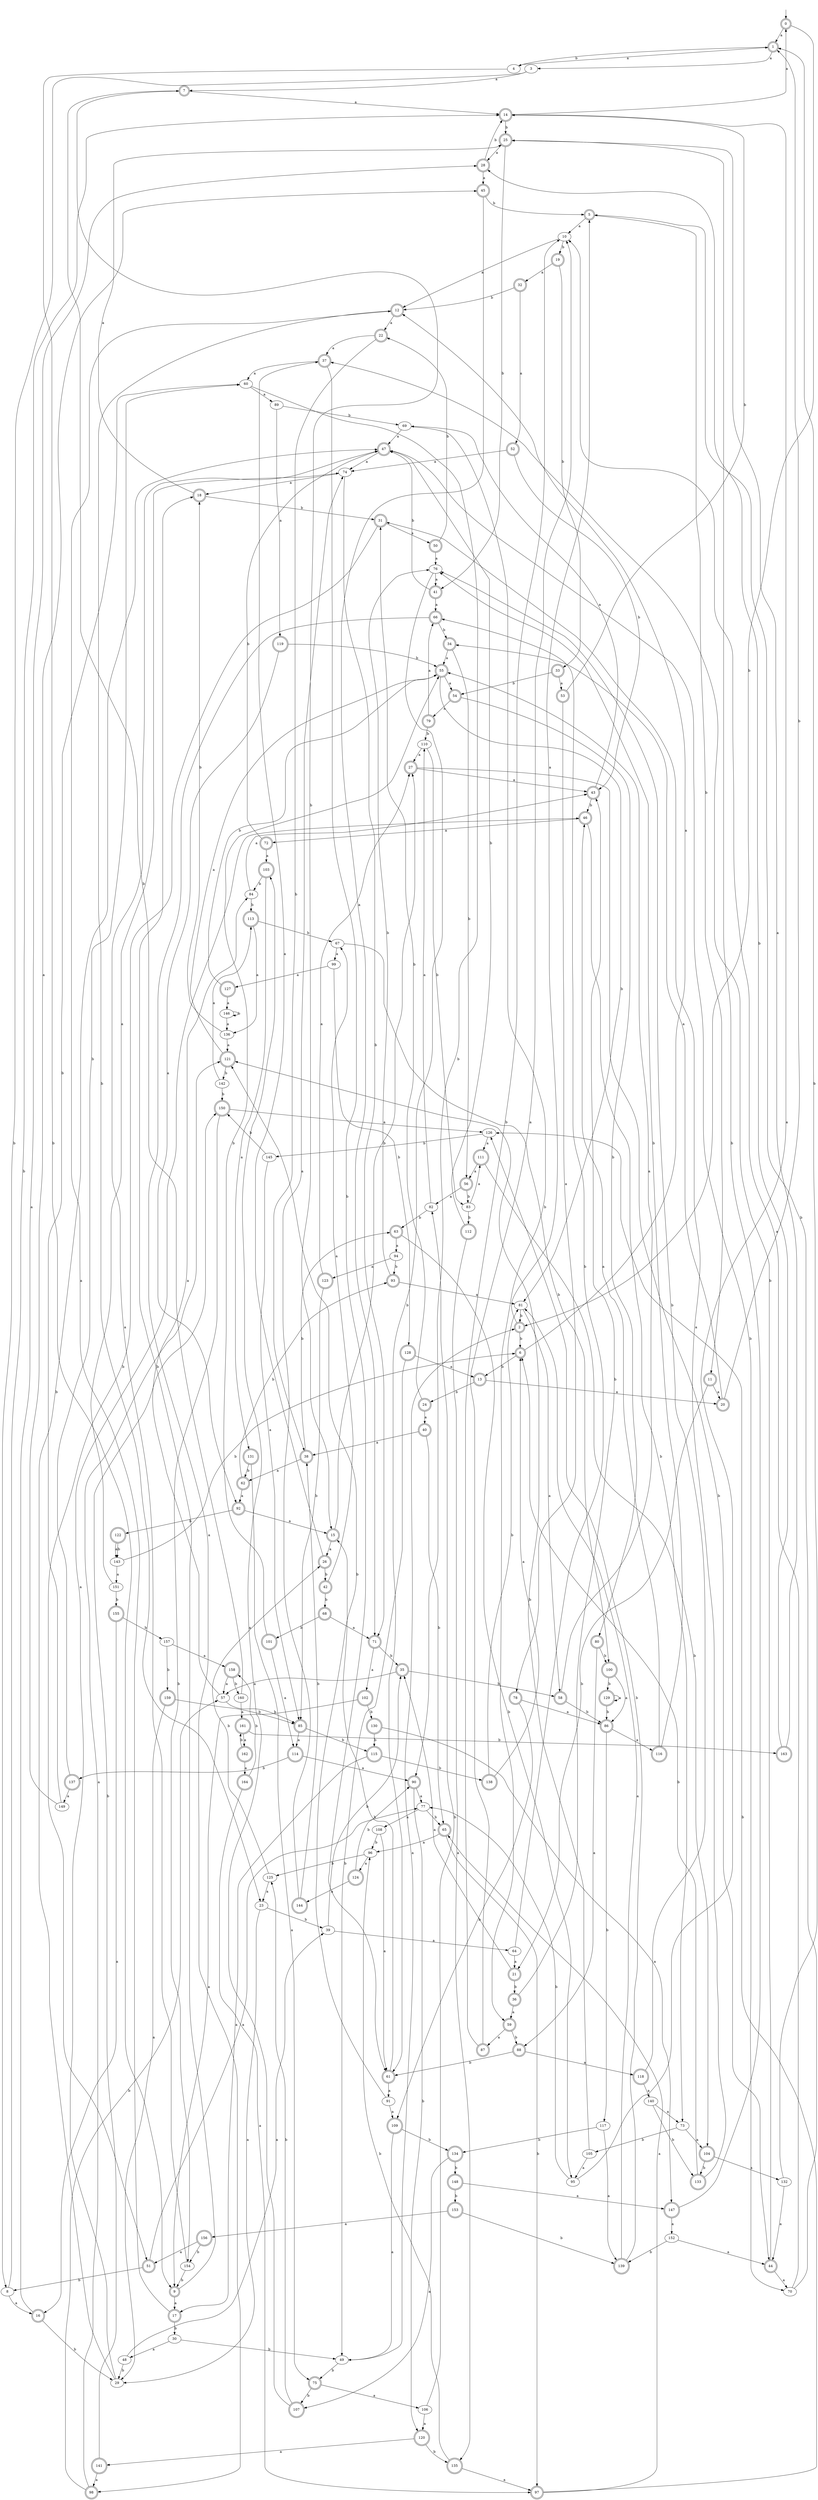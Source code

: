 digraph RandomDFA {
  __start0 [label="", shape=none];
  __start0 -> 0 [label=""];
  0 [shape=circle] [shape=doublecircle]
  0 -> 1 [label="a"]
  0 -> 2 [label="b"]
  1 [shape=doublecircle]
  1 -> 3 [label="a"]
  1 -> 4 [label="b"]
  2 [shape=doublecircle]
  2 -> 5 [label="a"]
  2 -> 6 [label="b"]
  3
  3 -> 7 [label="a"]
  3 -> 8 [label="b"]
  4
  4 -> 1 [label="a"]
  4 -> 9 [label="b"]
  5 [shape=doublecircle]
  5 -> 10 [label="a"]
  5 -> 11 [label="b"]
  6 [shape=doublecircle]
  6 -> 12 [label="a"]
  6 -> 13 [label="b"]
  7 [shape=doublecircle]
  7 -> 14 [label="a"]
  7 -> 15 [label="b"]
  8
  8 -> 16 [label="a"]
  8 -> 14 [label="b"]
  9 [shape=doublecircle]
  9 -> 17 [label="a"]
  9 -> 18 [label="b"]
  10
  10 -> 12 [label="a"]
  10 -> 19 [label="b"]
  11 [shape=doublecircle]
  11 -> 20 [label="a"]
  11 -> 21 [label="b"]
  12 [shape=doublecircle]
  12 -> 22 [label="a"]
  12 -> 23 [label="b"]
  13 [shape=doublecircle]
  13 -> 20 [label="a"]
  13 -> 24 [label="b"]
  14 [shape=doublecircle]
  14 -> 0 [label="a"]
  14 -> 25 [label="b"]
  15 [shape=doublecircle]
  15 -> 26 [label="a"]
  15 -> 27 [label="b"]
  16 [shape=doublecircle]
  16 -> 28 [label="a"]
  16 -> 29 [label="b"]
  17 [shape=doublecircle]
  17 -> 12 [label="a"]
  17 -> 30 [label="b"]
  18 [shape=doublecircle]
  18 -> 25 [label="a"]
  18 -> 31 [label="b"]
  19 [shape=doublecircle]
  19 -> 32 [label="a"]
  19 -> 33 [label="b"]
  20 [shape=doublecircle]
  20 -> 34 [label="a"]
  20 -> 1 [label="b"]
  21 [shape=doublecircle]
  21 -> 35 [label="a"]
  21 -> 36 [label="b"]
  22 [shape=doublecircle]
  22 -> 37 [label="a"]
  22 -> 38 [label="b"]
  23
  23 -> 29 [label="a"]
  23 -> 39 [label="b"]
  24 [shape=doublecircle]
  24 -> 40 [label="a"]
  24 -> 31 [label="b"]
  25 [shape=doublecircle]
  25 -> 28 [label="a"]
  25 -> 41 [label="b"]
  26 [shape=doublecircle]
  26 -> 37 [label="a"]
  26 -> 42 [label="b"]
  27 [shape=doublecircle]
  27 -> 43 [label="a"]
  27 -> 44 [label="b"]
  28 [shape=doublecircle]
  28 -> 45 [label="a"]
  28 -> 14 [label="b"]
  29
  29 -> 46 [label="a"]
  29 -> 47 [label="b"]
  30
  30 -> 48 [label="a"]
  30 -> 49 [label="b"]
  31 [shape=doublecircle]
  31 -> 50 [label="a"]
  31 -> 51 [label="b"]
  32 [shape=doublecircle]
  32 -> 52 [label="a"]
  32 -> 12 [label="b"]
  33 [shape=doublecircle]
  33 -> 53 [label="a"]
  33 -> 54 [label="b"]
  34 [shape=doublecircle]
  34 -> 55 [label="a"]
  34 -> 56 [label="b"]
  35 [shape=doublecircle]
  35 -> 57 [label="a"]
  35 -> 58 [label="b"]
  36 [shape=doublecircle]
  36 -> 59 [label="a"]
  36 -> 43 [label="b"]
  37 [shape=doublecircle]
  37 -> 60 [label="a"]
  37 -> 61 [label="b"]
  38 [shape=doublecircle]
  38 -> 62 [label="a"]
  38 -> 63 [label="b"]
  39
  39 -> 64 [label="a"]
  39 -> 35 [label="b"]
  40 [shape=doublecircle]
  40 -> 38 [label="a"]
  40 -> 65 [label="b"]
  41 [shape=doublecircle]
  41 -> 66 [label="a"]
  41 -> 47 [label="b"]
  42 [shape=doublecircle]
  42 -> 67 [label="a"]
  42 -> 68 [label="b"]
  43 [shape=doublecircle]
  43 -> 69 [label="a"]
  43 -> 46 [label="b"]
  44 [shape=doublecircle]
  44 -> 70 [label="a"]
  44 -> 37 [label="b"]
  45 [shape=doublecircle]
  45 -> 71 [label="a"]
  45 -> 5 [label="b"]
  46 [shape=doublecircle]
  46 -> 72 [label="a"]
  46 -> 73 [label="b"]
  47 [shape=doublecircle]
  47 -> 74 [label="a"]
  47 -> 70 [label="b"]
  48
  48 -> 39 [label="a"]
  48 -> 29 [label="b"]
  49
  49 -> 2 [label="a"]
  49 -> 75 [label="b"]
  50 [shape=doublecircle]
  50 -> 76 [label="a"]
  50 -> 22 [label="b"]
  51 [shape=doublecircle]
  51 -> 77 [label="a"]
  51 -> 8 [label="b"]
  52 [shape=doublecircle]
  52 -> 74 [label="a"]
  52 -> 43 [label="b"]
  53 [shape=doublecircle]
  53 -> 78 [label="a"]
  53 -> 14 [label="b"]
  54 [shape=doublecircle]
  54 -> 79 [label="a"]
  54 -> 80 [label="b"]
  55 [shape=doublecircle]
  55 -> 54 [label="a"]
  55 -> 81 [label="b"]
  56 [shape=doublecircle]
  56 -> 82 [label="a"]
  56 -> 83 [label="b"]
  57
  57 -> 84 [label="a"]
  57 -> 85 [label="b"]
  58 [shape=doublecircle]
  58 -> 55 [label="a"]
  58 -> 86 [label="b"]
  59 [shape=doublecircle]
  59 -> 87 [label="a"]
  59 -> 88 [label="b"]
  60
  60 -> 89 [label="a"]
  60 -> 90 [label="b"]
  61 [shape=doublecircle]
  61 -> 91 [label="a"]
  61 -> 15 [label="b"]
  62 [shape=doublecircle]
  62 -> 92 [label="a"]
  62 -> 93 [label="b"]
  63 [shape=doublecircle]
  63 -> 94 [label="a"]
  63 -> 95 [label="b"]
  64
  64 -> 21 [label="a"]
  64 -> 66 [label="b"]
  65 [shape=doublecircle]
  65 -> 96 [label="a"]
  65 -> 97 [label="b"]
  66 [shape=doublecircle]
  66 -> 98 [label="a"]
  66 -> 34 [label="b"]
  67
  67 -> 99 [label="a"]
  67 -> 100 [label="b"]
  68 [shape=doublecircle]
  68 -> 71 [label="a"]
  68 -> 101 [label="b"]
  69
  69 -> 47 [label="a"]
  69 -> 59 [label="b"]
  70
  70 -> 10 [label="a"]
  70 -> 5 [label="b"]
  71 [shape=doublecircle]
  71 -> 102 [label="a"]
  71 -> 35 [label="b"]
  72 [shape=doublecircle]
  72 -> 103 [label="a"]
  72 -> 47 [label="b"]
  73
  73 -> 104 [label="a"]
  73 -> 105 [label="b"]
  74
  74 -> 18 [label="a"]
  74 -> 71 [label="b"]
  75 [shape=doublecircle]
  75 -> 106 [label="a"]
  75 -> 107 [label="b"]
  76
  76 -> 41 [label="a"]
  76 -> 61 [label="b"]
  77
  77 -> 108 [label="a"]
  77 -> 65 [label="b"]
  78 [shape=doublecircle]
  78 -> 86 [label="a"]
  78 -> 109 [label="b"]
  79 [shape=doublecircle]
  79 -> 66 [label="a"]
  79 -> 110 [label="b"]
  80 [shape=doublecircle]
  80 -> 88 [label="a"]
  80 -> 100 [label="b"]
  81
  81 -> 58 [label="a"]
  81 -> 2 [label="b"]
  82
  82 -> 110 [label="a"]
  82 -> 63 [label="b"]
  83
  83 -> 111 [label="a"]
  83 -> 112 [label="b"]
  84
  84 -> 43 [label="a"]
  84 -> 113 [label="b"]
  85 [shape=doublecircle]
  85 -> 114 [label="a"]
  85 -> 115 [label="b"]
  86 [shape=doublecircle]
  86 -> 116 [label="a"]
  86 -> 117 [label="b"]
  87 [shape=doublecircle]
  87 -> 10 [label="a"]
  87 -> 10 [label="b"]
  88 [shape=doublecircle]
  88 -> 118 [label="a"]
  88 -> 61 [label="b"]
  89
  89 -> 119 [label="a"]
  89 -> 69 [label="b"]
  90 [shape=doublecircle]
  90 -> 77 [label="a"]
  90 -> 120 [label="b"]
  91
  91 -> 109 [label="a"]
  91 -> 121 [label="b"]
  92 [shape=doublecircle]
  92 -> 15 [label="a"]
  92 -> 122 [label="b"]
  93 [shape=doublecircle]
  93 -> 81 [label="a"]
  93 -> 76 [label="b"]
  94
  94 -> 123 [label="a"]
  94 -> 93 [label="b"]
  95
  95 -> 14 [label="a"]
  95 -> 77 [label="b"]
  96
  96 -> 124 [label="a"]
  96 -> 125 [label="b"]
  97 [shape=doublecircle]
  97 -> 65 [label="a"]
  97 -> 126 [label="b"]
  98 [shape=doublecircle]
  98 -> 121 [label="a"]
  98 -> 57 [label="b"]
  99
  99 -> 127 [label="a"]
  99 -> 128 [label="b"]
  100 [shape=doublecircle]
  100 -> 86 [label="a"]
  100 -> 129 [label="b"]
  101 [shape=doublecircle]
  101 -> 114 [label="a"]
  101 -> 55 [label="b"]
  102 [shape=doublecircle]
  102 -> 9 [label="a"]
  102 -> 130 [label="b"]
  103 [shape=doublecircle]
  103 -> 131 [label="a"]
  103 -> 84 [label="b"]
  104 [shape=doublecircle]
  104 -> 132 [label="a"]
  104 -> 133 [label="b"]
  105
  105 -> 95 [label="a"]
  105 -> 121 [label="b"]
  106
  106 -> 120 [label="a"]
  106 -> 82 [label="b"]
  107 [shape=doublecircle]
  107 -> 103 [label="a"]
  107 -> 125 [label="b"]
  108
  108 -> 61 [label="a"]
  108 -> 96 [label="b"]
  109 [shape=doublecircle]
  109 -> 49 [label="a"]
  109 -> 134 [label="b"]
  110
  110 -> 27 [label="a"]
  110 -> 83 [label="b"]
  111 [shape=doublecircle]
  111 -> 56 [label="a"]
  111 -> 104 [label="b"]
  112 [shape=doublecircle]
  112 -> 135 [label="a"]
  112 -> 47 [label="b"]
  113 [shape=doublecircle]
  113 -> 136 [label="a"]
  113 -> 67 [label="b"]
  114 [shape=doublecircle]
  114 -> 90 [label="a"]
  114 -> 137 [label="b"]
  115 [shape=doublecircle]
  115 -> 17 [label="a"]
  115 -> 138 [label="b"]
  116 [shape=doublecircle]
  116 -> 46 [label="a"]
  116 -> 76 [label="b"]
  117
  117 -> 139 [label="a"]
  117 -> 134 [label="b"]
  118 [shape=doublecircle]
  118 -> 140 [label="a"]
  118 -> 76 [label="b"]
  119 [shape=doublecircle]
  119 -> 92 [label="a"]
  119 -> 55 [label="b"]
  120 [shape=doublecircle]
  120 -> 141 [label="a"]
  120 -> 135 [label="b"]
  121 [shape=doublecircle]
  121 -> 55 [label="a"]
  121 -> 142 [label="b"]
  122 [shape=doublecircle]
  122 -> 143 [label="a"]
  122 -> 143 [label="b"]
  123 [shape=doublecircle]
  123 -> 27 [label="a"]
  123 -> 85 [label="b"]
  124 [shape=doublecircle]
  124 -> 144 [label="a"]
  124 -> 90 [label="b"]
  125
  125 -> 23 [label="a"]
  125 -> 26 [label="b"]
  126
  126 -> 111 [label="a"]
  126 -> 145 [label="b"]
  127 [shape=doublecircle]
  127 -> 146 [label="a"]
  127 -> 55 [label="b"]
  128 [shape=doublecircle]
  128 -> 13 [label="a"]
  128 -> 49 [label="b"]
  129 [shape=doublecircle]
  129 -> 129 [label="a"]
  129 -> 86 [label="b"]
  130 [shape=doublecircle]
  130 -> 147 [label="a"]
  130 -> 115 [label="b"]
  131 [shape=doublecircle]
  131 -> 75 [label="a"]
  131 -> 62 [label="b"]
  132
  132 -> 44 [label="a"]
  132 -> 1 [label="b"]
  133 [shape=doublecircle]
  133 -> 31 [label="a"]
  133 -> 6 [label="b"]
  134 [shape=doublecircle]
  134 -> 107 [label="a"]
  134 -> 148 [label="b"]
  135 [shape=doublecircle]
  135 -> 97 [label="a"]
  135 -> 96 [label="b"]
  136
  136 -> 121 [label="a"]
  136 -> 18 [label="b"]
  137 [shape=doublecircle]
  137 -> 149 [label="a"]
  137 -> 60 [label="b"]
  138 [shape=doublecircle]
  138 -> 6 [label="a"]
  138 -> 81 [label="b"]
  139 [shape=doublecircle]
  139 -> 81 [label="a"]
  139 -> 126 [label="b"]
  140
  140 -> 73 [label="a"]
  140 -> 133 [label="b"]
  141 [shape=doublecircle]
  141 -> 98 [label="a"]
  141 -> 150 [label="b"]
  142
  142 -> 113 [label="a"]
  142 -> 150 [label="b"]
  143
  143 -> 151 [label="a"]
  143 -> 6 [label="b"]
  144 [shape=doublecircle]
  144 -> 74 [label="a"]
  144 -> 38 [label="b"]
  145
  145 -> 85 [label="a"]
  145 -> 150 [label="b"]
  146
  146 -> 136 [label="a"]
  146 -> 146 [label="b"]
  147 [shape=doublecircle]
  147 -> 152 [label="a"]
  147 -> 25 [label="b"]
  148 [shape=doublecircle]
  148 -> 147 [label="a"]
  148 -> 153 [label="b"]
  149
  149 -> 45 [label="a"]
  149 -> 60 [label="b"]
  150 [shape=doublecircle]
  150 -> 126 [label="a"]
  150 -> 154 [label="b"]
  151
  151 -> 74 [label="a"]
  151 -> 155 [label="b"]
  152
  152 -> 44 [label="a"]
  152 -> 139 [label="b"]
  153 [shape=doublecircle]
  153 -> 156 [label="a"]
  153 -> 139 [label="b"]
  154
  154 -> 47 [label="a"]
  154 -> 9 [label="b"]
  155 [shape=doublecircle]
  155 -> 16 [label="a"]
  155 -> 157 [label="b"]
  156 [shape=doublecircle]
  156 -> 51 [label="a"]
  156 -> 154 [label="b"]
  157
  157 -> 158 [label="a"]
  157 -> 159 [label="b"]
  158 [shape=doublecircle]
  158 -> 57 [label="a"]
  158 -> 160 [label="b"]
  159 [shape=doublecircle]
  159 -> 29 [label="a"]
  159 -> 85 [label="b"]
  160
  160 -> 161 [label="a"]
  160 -> 7 [label="b"]
  161 [shape=doublecircle]
  161 -> 162 [label="a"]
  161 -> 163 [label="b"]
  162 [shape=doublecircle]
  162 -> 164 [label="a"]
  162 -> 161 [label="b"]
  163 [shape=doublecircle]
  163 -> 25 [label="a"]
  163 -> 28 [label="b"]
  164 [shape=doublecircle]
  164 -> 97 [label="a"]
  164 -> 158 [label="b"]
}
